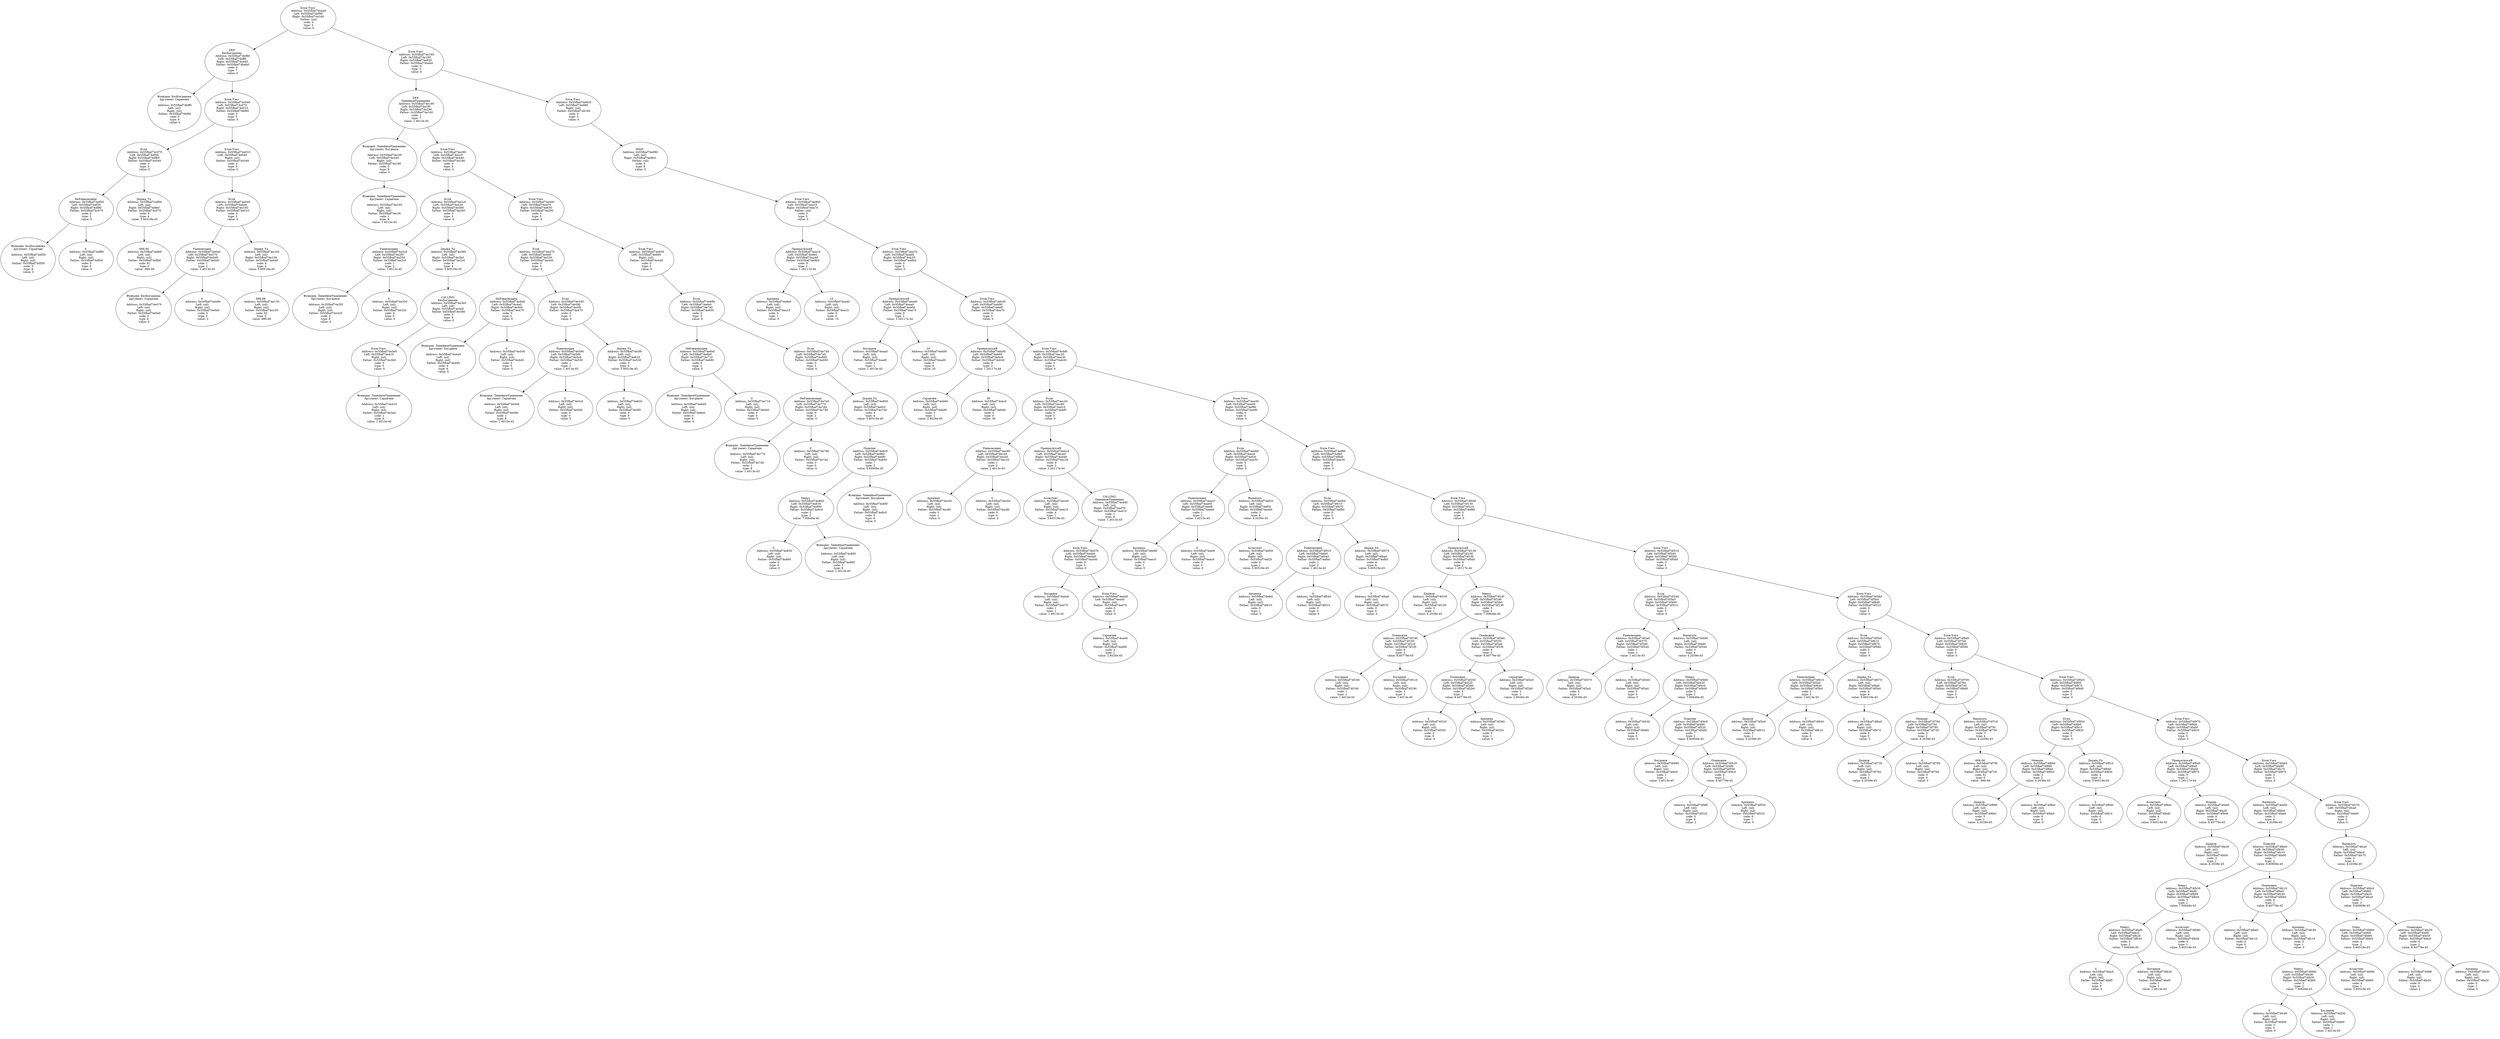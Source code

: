 digraph Tree{
"tree_node0x55fbaf74bab0" [label = "Блок-Узел 
 Address: 0x55fbaf74bab0
 Left: 0x55fbaf74bf90 
 Right: 0x55fbaf74e160 
 Father: (nil)
 code: 0
 type: 5
 value: 0"]
"tree_node0x55fbaf74bf90" [label = "DEF:
БезБогданова 
 Address: 0x55fbaf74bf90
 Left: 0x55fbaf74bff0 
 Right: 0x55fbaf74c040 
 Father: 0x55fbaf74bab0
 code: 0
 type: 7
 value: 0"]
"tree_node0x55fbaf74bff0" [label = "Функция: БезБогданова
Аргумент: Саранчин
 
 Address: 0x55fbaf74bff0
 Left: (nil) 
 Right: (nil) 
 Father: 0x55fbaf74bf90
 code: 0
 type: 8
 value: 0"]
"tree_node0x55fbaf74c040" [label = "Блок-Узел 
 Address: 0x55fbaf74c040
 Left: 0x55fbaf74c070 
 Right: 0x55fbaf74e010 
 Father: 0x55fbaf74bf90
 code: 0
 type: 5
 value: 0"]
"tree_node0x55fbaf74c070" [label = "Если 
 Address: 0x55fbaf74c070
 Left: 0x55fbaf74df50 
 Right: 0x55fbaf74dfb0 
 Father: 0x55fbaf74c040
 code: 0
 type: 3
 value: 0"]
"tree_node0x55fbaf74df50" [label = "НеРавномощен 
 Address: 0x55fbaf74df50
 Left: 0x55fbaf74df20 
 Right: 0x55fbaf74df80 
 Father: 0x55fbaf74c070
 code: 0
 type: 2
 value: 0"]
"tree_node0x55fbaf74df20" [label = "Функция: БезБогданова
Аргумент: Саранчин
 
 Address: 0x55fbaf74df20
 Left: (nil) 
 Right: (nil) 
 Father: 0x55fbaf74df50
 code: 0
 type: 8
 value: 0"]
"tree_node0x55fbaf74df80" [label = "0 
 Address: 0x55fbaf74df80
 Left: (nil) 
 Right: (nil) 
 Father: 0x55fbaf74df50
 code: 0
 type: 0
 value: 0"]
"tree_node0x55fbaf74dfb0" [label = "Держи_Уд 
 Address: 0x55fbaf74dfb0
 Left: (nil) 
 Right: 0x55fbaf74dfe0 
 Father: 0x55fbaf74c070
 code: 4
 type: 4
 value: 5.60519e-45"]
"tree_node0x55fbaf74dfe0" [label = "-666.66 
 Address: 0x55fbaf74dfe0
 Left: (nil) 
 Right: (nil) 
 Father: 0x55fbaf74dfb0
 code: 61
 type: 0
 value: -666.66"]
"tree_node0x55fbaf74e010" [label = "Блок-Узел 
 Address: 0x55fbaf74e010
 Left: 0x55fbaf74e040 
 Right: (nil) 
 Father: 0x55fbaf74c040
 code: 0
 type: 5
 value: 0"]
"tree_node0x55fbaf74e040" [label = "Если 
 Address: 0x55fbaf74e040
 Left: 0x55fbaf74e0a0 
 Right: 0x55fbaf74e100 
 Father: 0x55fbaf74e010
 code: 0
 type: 3
 value: 0"]
"tree_node0x55fbaf74e0a0" [label = "Равномощен 
 Address: 0x55fbaf74e0a0
 Left: 0x55fbaf74e070 
 Right: 0x55fbaf74e0d0 
 Father: 0x55fbaf74e040
 code: 1
 type: 2
 value: 1.4013e-45"]
"tree_node0x55fbaf74e070" [label = "Функция: БезБогданова
Аргумент: Саранчин
 
 Address: 0x55fbaf74e070
 Left: (nil) 
 Right: (nil) 
 Father: 0x55fbaf74e0a0
 code: 0
 type: 8
 value: 0"]
"tree_node0x55fbaf74e0d0" [label = "0 
 Address: 0x55fbaf74e0d0
 Left: (nil) 
 Right: (nil) 
 Father: 0x55fbaf74e0a0
 code: 0
 type: 0
 value: 0"]
"tree_node0x55fbaf74e100" [label = "Держи_Уд 
 Address: 0x55fbaf74e100
 Left: (nil) 
 Right: 0x55fbaf74e130 
 Father: 0x55fbaf74e040
 code: 4
 type: 4
 value: 5.60519e-45"]
"tree_node0x55fbaf74e130" [label = "888.88 
 Address: 0x55fbaf74e130
 Left: (nil) 
 Right: (nil) 
 Father: 0x55fbaf74e100
 code: 82
 type: 0
 value: 888.88"]
"tree_node0x55fbaf74e160" [label = "Блок-Узел 
 Address: 0x55fbaf74e160
 Left: 0x55fbaf74e190 
 Right: 0x55fbaf74e920 
 Father: 0x55fbaf74bab0
 code: 0
 type: 5
 value: 0"]
"tree_node0x55fbaf74e190" [label = "DEF:
ЛинейноеУравнение 
 Address: 0x55fbaf74e190
 Left: 0x55fbaf74e1f0 
 Right: 0x55fbaf74e290 
 Father: 0x55fbaf74e160
 code: 1
 type: 7
 value: 1.4013e-45"]
"tree_node0x55fbaf74e1f0" [label = "Функция: ЛинейноеУравнение
Аргумент: Богданов
 
 Address: 0x55fbaf74e1f0
 Left: 0x55fbaf74e240 
 Right: (nil) 
 Father: 0x55fbaf74e190
 code: 0
 type: 8
 value: 0"]
"tree_node0x55fbaf74e240" [label = "Функция: ЛинейноеУравнение
Аргумент: Саранчин
 
 Address: 0x55fbaf74e240
 Left: (nil) 
 Right: (nil) 
 Father: 0x55fbaf74e1f0
 code: 1
 type: 8
 value: 1.4013e-45"]
"tree_node0x55fbaf74e290" [label = "Блок-Узел 
 Address: 0x55fbaf74e290
 Left: 0x55fbaf74e2c0 
 Right: 0x55fbaf74e440 
 Father: 0x55fbaf74e190
 code: 0
 type: 5
 value: 0"]
"tree_node0x55fbaf74e2c0" [label = "Если 
 Address: 0x55fbaf74e2c0
 Left: 0x55fbaf74e320 
 Right: 0x55fbaf74e380 
 Father: 0x55fbaf74e290
 code: 0
 type: 3
 value: 0"]
"tree_node0x55fbaf74e320" [label = "Равномощен 
 Address: 0x55fbaf74e320
 Left: 0x55fbaf74e2f0 
 Right: 0x55fbaf74e350 
 Father: 0x55fbaf74e2c0
 code: 1
 type: 2
 value: 1.4013e-45"]
"tree_node0x55fbaf74e2f0" [label = "Функция: ЛинейноеУравнение
Аргумент: Богданов
 
 Address: 0x55fbaf74e2f0
 Left: (nil) 
 Right: (nil) 
 Father: 0x55fbaf74e320
 code: 0
 type: 8
 value: 0"]
"tree_node0x55fbaf74e350" [label = "0 
 Address: 0x55fbaf74e350
 Left: (nil) 
 Right: (nil) 
 Father: 0x55fbaf74e320
 code: 0
 type: 0
 value: 0"]
"tree_node0x55fbaf74e380" [label = "Держи_Уд 
 Address: 0x55fbaf74e380
 Left: (nil) 
 Right: 0x55fbaf74e3b0 
 Father: 0x55fbaf74e2c0
 code: 4
 type: 4
 value: 5.60519e-45"]
"tree_node0x55fbaf74e3b0" [label = "CALLING:
БезБогданова 
 Address: 0x55fbaf74e3b0
 Left: (nil) 
 Right: 0x55fbaf74e3e0 
 Father: 0x55fbaf74e380
 code: 0
 type: 9
 value: 0"]
"tree_node0x55fbaf74e3e0" [label = "Блок-Узел 
 Address: 0x55fbaf74e3e0
 Left: 0x55fbaf74e410 
 Right: (nil) 
 Father: 0x55fbaf74e3b0
 code: 0
 type: 5
 value: 0"]
"tree_node0x55fbaf74e410" [label = "Функция: ЛинейноеУравнение
Аргумент: Саранчин
 
 Address: 0x55fbaf74e410
 Left: (nil) 
 Right: (nil) 
 Father: 0x55fbaf74e3e0
 code: 1
 type: 8
 value: 1.4013e-45"]
"tree_node0x55fbaf74e440" [label = "Блок-Узел 
 Address: 0x55fbaf74e440
 Left: 0x55fbaf74e470 
 Right: 0x55fbaf74e650 
 Father: 0x55fbaf74e290
 code: 0
 type: 5
 value: 0"]
"tree_node0x55fbaf74e470" [label = "Если 
 Address: 0x55fbaf74e470
 Left: 0x55fbaf74e4d0 
 Right: 0x55fbaf74e530 
 Father: 0x55fbaf74e440
 code: 0
 type: 3
 value: 0"]
"tree_node0x55fbaf74e4d0" [label = "НеРавномощен 
 Address: 0x55fbaf74e4d0
 Left: 0x55fbaf74e4a0 
 Right: 0x55fbaf74e500 
 Father: 0x55fbaf74e470
 code: 0
 type: 2
 value: 0"]
"tree_node0x55fbaf74e4a0" [label = "Функция: ЛинейноеУравнение
Аргумент: Богданов
 
 Address: 0x55fbaf74e4a0
 Left: (nil) 
 Right: (nil) 
 Father: 0x55fbaf74e4d0
 code: 0
 type: 8
 value: 0"]
"tree_node0x55fbaf74e500" [label = "0 
 Address: 0x55fbaf74e500
 Left: (nil) 
 Right: (nil) 
 Father: 0x55fbaf74e4d0
 code: 0
 type: 0
 value: 0"]
"tree_node0x55fbaf74e530" [label = "Если 
 Address: 0x55fbaf74e530
 Left: 0x55fbaf74e590 
 Right: 0x55fbaf74e5f0 
 Father: 0x55fbaf74e470
 code: 0
 type: 3
 value: 0"]
"tree_node0x55fbaf74e590" [label = "Равномощен 
 Address: 0x55fbaf74e590
 Left: 0x55fbaf74e560 
 Right: 0x55fbaf74e5c0 
 Father: 0x55fbaf74e530
 code: 1
 type: 2
 value: 1.4013e-45"]
"tree_node0x55fbaf74e560" [label = "Функция: ЛинейноеУравнение
Аргумент: Саранчин
 
 Address: 0x55fbaf74e560
 Left: (nil) 
 Right: (nil) 
 Father: 0x55fbaf74e590
 code: 1
 type: 8
 value: 1.4013e-45"]
"tree_node0x55fbaf74e5c0" [label = "0 
 Address: 0x55fbaf74e5c0
 Left: (nil) 
 Right: (nil) 
 Father: 0x55fbaf74e590
 code: 0
 type: 0
 value: 0"]
"tree_node0x55fbaf74e5f0" [label = "Держи_Уд 
 Address: 0x55fbaf74e5f0
 Left: (nil) 
 Right: 0x55fbaf74e620 
 Father: 0x55fbaf74e530
 code: 4
 type: 4
 value: 5.60519e-45"]
"tree_node0x55fbaf74e620" [label = "0 
 Address: 0x55fbaf74e620
 Left: (nil) 
 Right: (nil) 
 Father: 0x55fbaf74e5f0
 code: 0
 type: 0
 value: 0"]
"tree_node0x55fbaf74e650" [label = "Блок-Узел 
 Address: 0x55fbaf74e650
 Left: 0x55fbaf74e680 
 Right: (nil) 
 Father: 0x55fbaf74e440
 code: 0
 type: 5
 value: 0"]
"tree_node0x55fbaf74e680" [label = "Если 
 Address: 0x55fbaf74e680
 Left: 0x55fbaf74e6e0 
 Right: 0x55fbaf74e740 
 Father: 0x55fbaf74e650
 code: 0
 type: 3
 value: 0"]
"tree_node0x55fbaf74e6e0" [label = "НеРавномощен 
 Address: 0x55fbaf74e6e0
 Left: 0x55fbaf74e6b0 
 Right: 0x55fbaf74e710 
 Father: 0x55fbaf74e680
 code: 0
 type: 2
 value: 0"]
"tree_node0x55fbaf74e6b0" [label = "Функция: ЛинейноеУравнение
Аргумент: Богданов
 
 Address: 0x55fbaf74e6b0
 Left: (nil) 
 Right: (nil) 
 Father: 0x55fbaf74e6e0
 code: 0
 type: 8
 value: 0"]
"tree_node0x55fbaf74e710" [label = "0 
 Address: 0x55fbaf74e710
 Left: (nil) 
 Right: (nil) 
 Father: 0x55fbaf74e6e0
 code: 0
 type: 0
 value: 0"]
"tree_node0x55fbaf74e740" [label = "Если 
 Address: 0x55fbaf74e740
 Left: 0x55fbaf74e7a0 
 Right: 0x55fbaf74e800 
 Father: 0x55fbaf74e680
 code: 0
 type: 3
 value: 0"]
"tree_node0x55fbaf74e7a0" [label = "НеРавномощен 
 Address: 0x55fbaf74e7a0
 Left: 0x55fbaf74e770 
 Right: 0x55fbaf74e7d0 
 Father: 0x55fbaf74e740
 code: 0
 type: 2
 value: 0"]
"tree_node0x55fbaf74e770" [label = "Функция: ЛинейноеУравнение
Аргумент: Саранчин
 
 Address: 0x55fbaf74e770
 Left: (nil) 
 Right: (nil) 
 Father: 0x55fbaf74e7a0
 code: 1
 type: 8
 value: 1.4013e-45"]
"tree_node0x55fbaf74e7d0" [label = "0 
 Address: 0x55fbaf74e7d0
 Left: (nil) 
 Right: (nil) 
 Father: 0x55fbaf74e7a0
 code: 0
 type: 0
 value: 0"]
"tree_node0x55fbaf74e800" [label = "Держи_Уд 
 Address: 0x55fbaf74e800
 Left: (nil) 
 Right: 0x55fbaf74e8c0 
 Father: 0x55fbaf74e740
 code: 4
 type: 4
 value: 5.60519e-45"]
"tree_node0x55fbaf74e8c0" [label = "Поделен 
 Address: 0x55fbaf74e8c0
 Left: 0x55fbaf74e860 
 Right: 0x55fbaf74e8f0 
 Father: 0x55fbaf74e800
 code: 7
 type: 2
 value: 9.80909e-45"]
"tree_node0x55fbaf74e860" [label = "Минус 
 Address: 0x55fbaf74e860
 Left: 0x55fbaf74e830 
 Right: 0x55fbaf74e890 
 Father: 0x55fbaf74e8c0
 code: 5
 type: 2
 value: 7.00649e-45"]
"tree_node0x55fbaf74e830" [label = "0 
 Address: 0x55fbaf74e830
 Left: (nil) 
 Right: (nil) 
 Father: 0x55fbaf74e860
 code: 0
 type: 0
 value: 0"]
"tree_node0x55fbaf74e890" [label = "Функция: ЛинейноеУравнение
Аргумент: Саранчин
 
 Address: 0x55fbaf74e890
 Left: (nil) 
 Right: (nil) 
 Father: 0x55fbaf74e860
 code: 1
 type: 8
 value: 1.4013e-45"]
"tree_node0x55fbaf74e8f0" [label = "Функция: ЛинейноеУравнение
Аргумент: Богданов
 
 Address: 0x55fbaf74e8f0
 Left: (nil) 
 Right: (nil) 
 Father: 0x55fbaf74e8c0
 code: 0
 type: 8
 value: 0"]
"tree_node0x55fbaf74e920" [label = "Блок-Узел 
 Address: 0x55fbaf74e920
 Left: 0x55fbaf74e980 
 Right: (nil) 
 Father: 0x55fbaf74e160
 code: 0
 type: 5
 value: 0"]
"tree_node0x55fbaf74e980" [label = "MAIN 
 Address: 0x55fbaf74e980
 Left: (nil) 
 Right: 0x55fbaf74e9b0 
 Father: (nil)
 code: 0
 type: 6
 value: 0"]
"tree_node0x55fbaf74e9b0" [label = "Блок-Узел 
 Address: 0x55fbaf74e9b0
 Left: 0x55fbaf74ea10 
 Right: 0x55fbaf74ea70 
 Father: (nil)
 code: 0
 type: 5
 value: 0"]
"tree_node0x55fbaf74ea10" [label = "ПревратилсяВ 
 Address: 0x55fbaf74ea10
 Left: 0x55fbaf74e9e0 
 Right: 0x55fbaf74ea40 
 Father: 0x55fbaf74e9b0
 code: 9
 type: 2
 value: 1.26117e-44"]
"tree_node0x55fbaf74e9e0" [label = "Архимед 
 Address: 0x55fbaf74e9e0
 Left: (nil) 
 Right: (nil) 
 Father: 0x55fbaf74ea10
 code: 0
 type: 1
 value: 0"]
"tree_node0x55fbaf74ea40" [label = "10 
 Address: 0x55fbaf74ea40
 Left: (nil) 
 Right: (nil) 
 Father: 0x55fbaf74ea10
 code: 0
 type: 0
 value: 10"]
"tree_node0x55fbaf74ea70" [label = "Блок-Узел 
 Address: 0x55fbaf74ea70
 Left: 0x55fbaf74ead0 
 Right: 0x55fbaf74eb30 
 Father: 0x55fbaf74e9b0
 code: 0
 type: 5
 value: 0"]
"tree_node0x55fbaf74ead0" [label = "ПревратилсяВ 
 Address: 0x55fbaf74ead0
 Left: 0x55fbaf74eaa0 
 Right: 0x55fbaf74eb00 
 Father: 0x55fbaf74ea70
 code: 9
 type: 2
 value: 1.26117e-44"]
"tree_node0x55fbaf74eaa0" [label = "Богданов 
 Address: 0x55fbaf74eaa0
 Left: (nil) 
 Right: (nil) 
 Father: 0x55fbaf74ead0
 code: 1
 type: 1
 value: 1.4013e-45"]
"tree_node0x55fbaf74eb00" [label = "20 
 Address: 0x55fbaf74eb00
 Left: (nil) 
 Right: (nil) 
 Father: 0x55fbaf74ead0
 code: 0
 type: 0
 value: 20"]
"tree_node0x55fbaf74eb30" [label = "Блок-Узел 
 Address: 0x55fbaf74eb30
 Left: 0x55fbaf74eb90 
 Right: 0x55fbaf74ebf0 
 Father: 0x55fbaf74ea70
 code: 0
 type: 5
 value: 0"]
"tree_node0x55fbaf74eb90" [label = "ПревратилсяВ 
 Address: 0x55fbaf74eb90
 Left: 0x55fbaf74eb60 
 Right: 0x55fbaf74ebc0 
 Father: 0x55fbaf74eb30
 code: 9
 type: 2
 value: 1.26117e-44"]
"tree_node0x55fbaf74eb60" [label = "Саранчин 
 Address: 0x55fbaf74eb60
 Left: (nil) 
 Right: (nil) 
 Father: 0x55fbaf74eb90
 code: 2
 type: 1
 value: 2.8026e-45"]
"tree_node0x55fbaf74ebc0" [label = "30 
 Address: 0x55fbaf74ebc0
 Left: (nil) 
 Right: (nil) 
 Father: 0x55fbaf74eb90
 code: 0
 type: 0
 value: 30"]
"tree_node0x55fbaf74ebf0" [label = "Блок-Узел 
 Address: 0x55fbaf74ebf0
 Left: 0x55fbaf74ec20 
 Right: 0x55fbaf74ee30 
 Father: 0x55fbaf74eb30
 code: 0
 type: 5
 value: 0"]
"tree_node0x55fbaf74ec20" [label = "Если 
 Address: 0x55fbaf74ec20
 Left: 0x55fbaf74ec80 
 Right: 0x55fbaf74ed10 
 Father: 0x55fbaf74ebf0
 code: 0
 type: 3
 value: 0"]
"tree_node0x55fbaf74ec80" [label = "Равномощен 
 Address: 0x55fbaf74ec80
 Left: 0x55fbaf74ec50 
 Right: 0x55fbaf74ecb0 
 Father: 0x55fbaf74ec20
 code: 1
 type: 2
 value: 1.4013e-45"]
"tree_node0x55fbaf74ec50" [label = "Архимед 
 Address: 0x55fbaf74ec50
 Left: (nil) 
 Right: (nil) 
 Father: 0x55fbaf74ec80
 code: 0
 type: 1
 value: 0"]
"tree_node0x55fbaf74ecb0" [label = "0 
 Address: 0x55fbaf74ecb0
 Left: (nil) 
 Right: (nil) 
 Father: 0x55fbaf74ec80
 code: 0
 type: 0
 value: 0"]
"tree_node0x55fbaf74ed10" [label = "ПревратилсяВ 
 Address: 0x55fbaf74ed10
 Left: 0x55fbaf74ece0 
 Right: 0x55fbaf74ed40 
 Father: 0x55fbaf74ec20
 code: 9
 type: 2
 value: 1.26117e-44"]
"tree_node0x55fbaf74ece0" [label = "Ассистент 
 Address: 0x55fbaf74ece0
 Left: (nil) 
 Right: (nil) 
 Father: 0x55fbaf74ed10
 code: 4
 type: 1
 value: 5.60519e-45"]
"tree_node0x55fbaf74ed40" [label = "CALLING:
ЛинейноеУравнение 
 Address: 0x55fbaf74ed40
 Left: (nil) 
 Right: 0x55fbaf74ed70 
 Father: 0x55fbaf74ed10
 code: 1
 type: 9
 value: 1.4013e-45"]
"tree_node0x55fbaf74ed70" [label = "Блок-Узел 
 Address: 0x55fbaf74ed70
 Left: 0x55fbaf74eda0 
 Right: 0x55fbaf74edd0 
 Father: 0x55fbaf74ed40
 code: 0
 type: 5
 value: 0"]
"tree_node0x55fbaf74eda0" [label = "Богданов 
 Address: 0x55fbaf74eda0
 Left: (nil) 
 Right: (nil) 
 Father: 0x55fbaf74ed70
 code: 1
 type: 1
 value: 1.4013e-45"]
"tree_node0x55fbaf74edd0" [label = "Блок-Узел 
 Address: 0x55fbaf74edd0
 Left: 0x55fbaf74ee00 
 Right: (nil) 
 Father: 0x55fbaf74ed70
 code: 0
 type: 5
 value: 0"]
"tree_node0x55fbaf74ee00" [label = "Саранчин 
 Address: 0x55fbaf74ee00
 Left: (nil) 
 Right: (nil) 
 Father: 0x55fbaf74edd0
 code: 2
 type: 1
 value: 2.8026e-45"]
"tree_node0x55fbaf74ee30" [label = "Блок-Узел 
 Address: 0x55fbaf74ee30
 Left: 0x55fbaf74ee60 
 Right: 0x55fbaf74ef80 
 Father: 0x55fbaf74ebf0
 code: 0
 type: 5
 value: 0"]
"tree_node0x55fbaf74ee60" [label = "Если 
 Address: 0x55fbaf74ee60
 Left: 0x55fbaf74eec0 
 Right: 0x55fbaf74ef20 
 Father: 0x55fbaf74ee30
 code: 0
 type: 3
 value: 0"]
"tree_node0x55fbaf74eec0" [label = "Равномощен 
 Address: 0x55fbaf74eec0
 Left: 0x55fbaf74ee90 
 Right: 0x55fbaf74eef0 
 Father: 0x55fbaf74ee60
 code: 1
 type: 2
 value: 1.4013e-45"]
"tree_node0x55fbaf74ee90" [label = "Архимед 
 Address: 0x55fbaf74ee90
 Left: (nil) 
 Right: (nil) 
 Father: 0x55fbaf74eec0
 code: 0
 type: 1
 value: 0"]
"tree_node0x55fbaf74eef0" [label = "0 
 Address: 0x55fbaf74eef0
 Left: (nil) 
 Right: (nil) 
 Father: 0x55fbaf74eec0
 code: 0
 type: 0
 value: 0"]
"tree_node0x55fbaf74ef20" [label = "Выписать 
 Address: 0x55fbaf74ef20
 Left: (nil) 
 Right: 0x55fbaf74ef50 
 Father: 0x55fbaf74ee60
 code: 3
 type: 4
 value: 4.2039e-45"]
"tree_node0x55fbaf74ef50" [label = "Ассистент 
 Address: 0x55fbaf74ef50
 Left: (nil) 
 Right: (nil) 
 Father: 0x55fbaf74ef20
 code: 4
 type: 1
 value: 5.60519e-45"]
"tree_node0x55fbaf74ef80" [label = "Блок-Узел 
 Address: 0x55fbaf74ef80
 Left: 0x55fbaf74efb0 
 Right: 0x55fbaf74f0d0 
 Father: 0x55fbaf74ee30
 code: 0
 type: 5
 value: 0"]
"tree_node0x55fbaf74efb0" [label = "Если 
 Address: 0x55fbaf74efb0
 Left: 0x55fbaf74f010 
 Right: 0x55fbaf74f070 
 Father: 0x55fbaf74ef80
 code: 0
 type: 3
 value: 0"]
"tree_node0x55fbaf74f010" [label = "Равномощен 
 Address: 0x55fbaf74f010
 Left: 0x55fbaf74efe0 
 Right: 0x55fbaf74f040 
 Father: 0x55fbaf74efb0
 code: 1
 type: 2
 value: 1.4013e-45"]
"tree_node0x55fbaf74efe0" [label = "Архимед 
 Address: 0x55fbaf74efe0
 Left: (nil) 
 Right: (nil) 
 Father: 0x55fbaf74f010
 code: 0
 type: 1
 value: 0"]
"tree_node0x55fbaf74f040" [label = "0 
 Address: 0x55fbaf74f040
 Left: (nil) 
 Right: (nil) 
 Father: 0x55fbaf74f010
 code: 0
 type: 0
 value: 0"]
"tree_node0x55fbaf74f070" [label = "Держи_Уд 
 Address: 0x55fbaf74f070
 Left: (nil) 
 Right: 0x55fbaf74f0a0 
 Father: 0x55fbaf74efb0
 code: 4
 type: 4
 value: 5.60519e-45"]
"tree_node0x55fbaf74f0a0" [label = "3 
 Address: 0x55fbaf74f0a0
 Left: (nil) 
 Right: (nil) 
 Father: 0x55fbaf74f070
 code: 0
 type: 0
 value: 3"]
"tree_node0x55fbaf74f0d0" [label = "Блок-Узел 
 Address: 0x55fbaf74f0d0
 Left: 0x55fbaf74f130 
 Right: 0x55fbaf74f310 
 Father: 0x55fbaf74ef80
 code: 0
 type: 5
 value: 0"]
"tree_node0x55fbaf74f130" [label = "ПревратилсяВ 
 Address: 0x55fbaf74f130
 Left: 0x55fbaf74f100 
 Right: 0x55fbaf74f1f0 
 Father: 0x55fbaf74f0d0
 code: 9
 type: 2
 value: 1.26117e-44"]
"tree_node0x55fbaf74f100" [label = "Дашков 
 Address: 0x55fbaf74f100
 Left: (nil) 
 Right: (nil) 
 Father: 0x55fbaf74f130
 code: 3
 type: 1
 value: 4.2039e-45"]
"tree_node0x55fbaf74f1f0" [label = "Минус 
 Address: 0x55fbaf74f1f0
 Left: 0x55fbaf74f190 
 Right: 0x55fbaf74f2b0 
 Father: 0x55fbaf74f130
 code: 5
 type: 2
 value: 7.00649e-45"]
"tree_node0x55fbaf74f190" [label = "Помножен 
 Address: 0x55fbaf74f190
 Left: 0x55fbaf74f160 
 Right: 0x55fbaf74f1c0 
 Father: 0x55fbaf74f1f0
 code: 6
 type: 2
 value: 8.40779e-45"]
"tree_node0x55fbaf74f160" [label = "Богданов 
 Address: 0x55fbaf74f160
 Left: (nil) 
 Right: (nil) 
 Father: 0x55fbaf74f190
 code: 1
 type: 1
 value: 1.4013e-45"]
"tree_node0x55fbaf74f1c0" [label = "Богданов 
 Address: 0x55fbaf74f1c0
 Left: (nil) 
 Right: (nil) 
 Father: 0x55fbaf74f190
 code: 1
 type: 1
 value: 1.4013e-45"]
"tree_node0x55fbaf74f2b0" [label = "Помножен 
 Address: 0x55fbaf74f2b0
 Left: 0x55fbaf74f250 
 Right: 0x55fbaf74f2e0 
 Father: 0x55fbaf74f1f0
 code: 6
 type: 2
 value: 8.40779e-45"]
"tree_node0x55fbaf74f250" [label = "Помножен 
 Address: 0x55fbaf74f250
 Left: 0x55fbaf74f220 
 Right: 0x55fbaf74f280 
 Father: 0x55fbaf74f2b0
 code: 6
 type: 2
 value: 8.40779e-45"]
"tree_node0x55fbaf74f220" [label = "4 
 Address: 0x55fbaf74f220
 Left: (nil) 
 Right: (nil) 
 Father: 0x55fbaf74f250
 code: 0
 type: 0
 value: 4"]
"tree_node0x55fbaf74f280" [label = "Архимед 
 Address: 0x55fbaf74f280
 Left: (nil) 
 Right: (nil) 
 Father: 0x55fbaf74f250
 code: 0
 type: 1
 value: 0"]
"tree_node0x55fbaf74f2e0" [label = "Саранчин 
 Address: 0x55fbaf74f2e0
 Left: (nil) 
 Right: (nil) 
 Father: 0x55fbaf74f2b0
 code: 2
 type: 1
 value: 2.8026e-45"]
"tree_node0x55fbaf74f310" [label = "Блок-Узел 
 Address: 0x55fbaf74f310
 Left: 0x55fbaf74f340 
 Right: 0x55fbaf74f580 
 Father: 0x55fbaf74f0d0
 code: 0
 type: 5
 value: 0"]
"tree_node0x55fbaf74f340" [label = "Если 
 Address: 0x55fbaf74f340
 Left: 0x55fbaf74f3a0 
 Right: 0x55fbaf74f400 
 Father: 0x55fbaf74f310
 code: 0
 type: 3
 value: 0"]
"tree_node0x55fbaf74f3a0" [label = "Равномощен 
 Address: 0x55fbaf74f3a0
 Left: 0x55fbaf74f370 
 Right: 0x55fbaf74f3d0 
 Father: 0x55fbaf74f340
 code: 1
 type: 2
 value: 1.4013e-45"]
"tree_node0x55fbaf74f370" [label = "Дашков 
 Address: 0x55fbaf74f370
 Left: (nil) 
 Right: (nil) 
 Father: 0x55fbaf74f3a0
 code: 3
 type: 1
 value: 4.2039e-45"]
"tree_node0x55fbaf74f3d0" [label = "0 
 Address: 0x55fbaf74f3d0
 Left: (nil) 
 Right: (nil) 
 Father: 0x55fbaf74f3a0
 code: 0
 type: 0
 value: 0"]
"tree_node0x55fbaf74f400" [label = "Выписать 
 Address: 0x55fbaf74f400
 Left: (nil) 
 Right: 0x55fbaf74f460 
 Father: 0x55fbaf74f340
 code: 3
 type: 4
 value: 4.2039e-45"]
"tree_node0x55fbaf74f460" [label = "Минус 
 Address: 0x55fbaf74f460
 Left: 0x55fbaf74f430 
 Right: 0x55fbaf74f4c0 
 Father: 0x55fbaf74f400
 code: 5
 type: 2
 value: 7.00649e-45"]
"tree_node0x55fbaf74f430" [label = "0 
 Address: 0x55fbaf74f430
 Left: (nil) 
 Right: (nil) 
 Father: 0x55fbaf74f460
 code: 0
 type: 0
 value: 0"]
"tree_node0x55fbaf74f4c0" [label = "Поделен 
 Address: 0x55fbaf74f4c0
 Left: 0x55fbaf74f490 
 Right: 0x55fbaf74f520 
 Father: 0x55fbaf74f460
 code: 7
 type: 2
 value: 9.80909e-45"]
"tree_node0x55fbaf74f490" [label = "Богданов 
 Address: 0x55fbaf74f490
 Left: (nil) 
 Right: (nil) 
 Father: 0x55fbaf74f4c0
 code: 1
 type: 1
 value: 1.4013e-45"]
"tree_node0x55fbaf74f520" [label = "Помножен 
 Address: 0x55fbaf74f520
 Left: 0x55fbaf74f4f0 
 Right: 0x55fbaf74f550 
 Father: 0x55fbaf74f4c0
 code: 6
 type: 2
 value: 8.40779e-45"]
"tree_node0x55fbaf74f4f0" [label = "2 
 Address: 0x55fbaf74f4f0
 Left: (nil) 
 Right: (nil) 
 Father: 0x55fbaf74f520
 code: 0
 type: 0
 value: 2"]
"tree_node0x55fbaf74f550" [label = "Архимед 
 Address: 0x55fbaf74f550
 Left: (nil) 
 Right: (nil) 
 Father: 0x55fbaf74f520
 code: 0
 type: 1
 value: 0"]
"tree_node0x55fbaf74f580" [label = "Блок-Узел 
 Address: 0x55fbaf74f580
 Left: 0x55fbaf74f5b0 
 Right: 0x55fbaf74f6d0 
 Father: 0x55fbaf74f310
 code: 0
 type: 5
 value: 0"]
"tree_node0x55fbaf74f5b0" [label = "Если 
 Address: 0x55fbaf74f5b0
 Left: 0x55fbaf74f610 
 Right: 0x55fbaf74f670 
 Father: 0x55fbaf74f580
 code: 0
 type: 3
 value: 0"]
"tree_node0x55fbaf74f610" [label = "Равномощен 
 Address: 0x55fbaf74f610
 Left: 0x55fbaf74f5e0 
 Right: 0x55fbaf74f640 
 Father: 0x55fbaf74f5b0
 code: 1
 type: 2
 value: 1.4013e-45"]
"tree_node0x55fbaf74f5e0" [label = "Дашков 
 Address: 0x55fbaf74f5e0
 Left: (nil) 
 Right: (nil) 
 Father: 0x55fbaf74f610
 code: 3
 type: 1
 value: 4.2039e-45"]
"tree_node0x55fbaf74f640" [label = "0 
 Address: 0x55fbaf74f640
 Left: (nil) 
 Right: (nil) 
 Father: 0x55fbaf74f610
 code: 0
 type: 0
 value: 0"]
"tree_node0x55fbaf74f670" [label = "Держи_Уд 
 Address: 0x55fbaf74f670
 Left: (nil) 
 Right: 0x55fbaf74f6a0 
 Father: 0x55fbaf74f5b0
 code: 4
 type: 4
 value: 5.60519e-45"]
"tree_node0x55fbaf74f6a0" [label = "3 
 Address: 0x55fbaf74f6a0
 Left: (nil) 
 Right: (nil) 
 Father: 0x55fbaf74f670
 code: 0
 type: 0
 value: 3"]
"tree_node0x55fbaf74f6d0" [label = "Блок-Узел 
 Address: 0x55fbaf74f6d0
 Left: 0x55fbaf74f700 
 Right: 0x55fbaf74f820 
 Father: 0x55fbaf74f580
 code: 0
 type: 5
 value: 0"]
"tree_node0x55fbaf74f700" [label = "Если 
 Address: 0x55fbaf74f700
 Left: 0x55fbaf74f760 
 Right: 0x55fbaf74f7c0 
 Father: 0x55fbaf74f6d0
 code: 0
 type: 3
 value: 0"]
"tree_node0x55fbaf74f760" [label = "Меньше 
 Address: 0x55fbaf74f760
 Left: 0x55fbaf74f730 
 Right: 0x55fbaf74f790 
 Father: 0x55fbaf74f700
 code: 3
 type: 2
 value: 4.2039e-45"]
"tree_node0x55fbaf74f730" [label = "Дашков 
 Address: 0x55fbaf74f730
 Left: (nil) 
 Right: (nil) 
 Father: 0x55fbaf74f760
 code: 3
 type: 1
 value: 4.2039e-45"]
"tree_node0x55fbaf74f790" [label = "0 
 Address: 0x55fbaf74f790
 Left: (nil) 
 Right: (nil) 
 Father: 0x55fbaf74f760
 code: 0
 type: 0
 value: 0"]
"tree_node0x55fbaf74f7c0" [label = "Выписать 
 Address: 0x55fbaf74f7c0
 Left: (nil) 
 Right: 0x55fbaf74f7f0 
 Father: 0x55fbaf74f700
 code: 3
 type: 4
 value: 4.2039e-45"]
"tree_node0x55fbaf74f7f0" [label = "-666.66 
 Address: 0x55fbaf74f7f0
 Left: (nil) 
 Right: (nil) 
 Father: 0x55fbaf74f7c0
 code: 61
 type: 0
 value: -666.66"]
"tree_node0x55fbaf74f820" [label = "Блок-Узел 
 Address: 0x55fbaf74f820
 Left: 0x55fbaf74f850 
 Right: 0x55fbaf74f970 
 Father: 0x55fbaf74f6d0
 code: 0
 type: 5
 value: 0"]
"tree_node0x55fbaf74f850" [label = "Если 
 Address: 0x55fbaf74f850
 Left: 0x55fbaf74f8b0 
 Right: 0x55fbaf74f910 
 Father: 0x55fbaf74f820
 code: 0
 type: 3
 value: 0"]
"tree_node0x55fbaf74f8b0" [label = "Меньше 
 Address: 0x55fbaf74f8b0
 Left: 0x55fbaf74f880 
 Right: 0x55fbaf74f8e0 
 Father: 0x55fbaf74f850
 code: 3
 type: 2
 value: 4.2039e-45"]
"tree_node0x55fbaf74f880" [label = "Дашков 
 Address: 0x55fbaf74f880
 Left: (nil) 
 Right: (nil) 
 Father: 0x55fbaf74f8b0
 code: 3
 type: 1
 value: 4.2039e-45"]
"tree_node0x55fbaf74f8e0" [label = "0 
 Address: 0x55fbaf74f8e0
 Left: (nil) 
 Right: (nil) 
 Father: 0x55fbaf74f8b0
 code: 0
 type: 0
 value: 0"]
"tree_node0x55fbaf74f910" [label = "Держи_Уд 
 Address: 0x55fbaf74f910
 Left: (nil) 
 Right: 0x55fbaf74f940 
 Father: 0x55fbaf74f850
 code: 4
 type: 4
 value: 5.60519e-45"]
"tree_node0x55fbaf74f940" [label = "3 
 Address: 0x55fbaf74f940
 Left: (nil) 
 Right: (nil) 
 Father: 0x55fbaf74f910
 code: 0
 type: 0
 value: 3"]
"tree_node0x55fbaf74f970" [label = "Блок-Узел 
 Address: 0x55fbaf74f970
 Left: 0x55fbaf74f9d0 
 Right: 0x55fbaf74fa60 
 Father: 0x55fbaf74f820
 code: 0
 type: 5
 value: 0"]
"tree_node0x55fbaf74f9d0" [label = "ПревратилсяВ 
 Address: 0x55fbaf74f9d0
 Left: 0x55fbaf74f9a0 
 Right: 0x55fbaf74fa00 
 Father: 0x55fbaf74f970
 code: 9
 type: 2
 value: 1.26117e-44"]
"tree_node0x55fbaf74f9a0" [label = "Ассистент 
 Address: 0x55fbaf74f9a0
 Left: (nil) 
 Right: (nil) 
 Father: 0x55fbaf74f9d0
 code: 4
 type: 1
 value: 5.60519e-45"]
"tree_node0x55fbaf74fa00" [label = "Корень 
 Address: 0x55fbaf74fa00
 Left: (nil) 
 Right: 0x55fbaf74fa30 
 Father: 0x55fbaf74f9d0
 code: 6
 type: 4
 value: 8.40779e-45"]
"tree_node0x55fbaf74fa30" [label = "Дашков 
 Address: 0x55fbaf74fa30
 Left: (nil) 
 Right: (nil) 
 Father: 0x55fbaf74fa00
 code: 3
 type: 1
 value: 4.2039e-45"]
"tree_node0x55fbaf74fa60" [label = "Блок-Узел 
 Address: 0x55fbaf74fa60
 Left: 0x55fbaf74fa90 
 Right: 0x55fbaf74fc70 
 Father: 0x55fbaf74f970
 code: 0
 type: 5
 value: 0"]
"tree_node0x55fbaf74fa90" [label = "Выписать 
 Address: 0x55fbaf74fa90
 Left: (nil) 
 Right: 0x55fbaf74fbb0 
 Father: 0x55fbaf74fa60
 code: 3
 type: 4
 value: 4.2039e-45"]
"tree_node0x55fbaf74fbb0" [label = "Поделен 
 Address: 0x55fbaf74fbb0
 Left: 0x55fbaf74fb50 
 Right: 0x55fbaf74fc10 
 Father: 0x55fbaf74fa90
 code: 7
 type: 2
 value: 9.80909e-45"]
"tree_node0x55fbaf74fb50" [label = "Минус 
 Address: 0x55fbaf74fb50
 Left: 0x55fbaf74faf0 
 Right: 0x55fbaf74fb80 
 Father: 0x55fbaf74fbb0
 code: 5
 type: 2
 value: 7.00649e-45"]
"tree_node0x55fbaf74faf0" [label = "Минус 
 Address: 0x55fbaf74faf0
 Left: 0x55fbaf74fac0 
 Right: 0x55fbaf74fb20 
 Father: 0x55fbaf74fb50
 code: 5
 type: 2
 value: 7.00649e-45"]
"tree_node0x55fbaf74fac0" [label = "0 
 Address: 0x55fbaf74fac0
 Left: (nil) 
 Right: (nil) 
 Father: 0x55fbaf74faf0
 code: 0
 type: 0
 value: 0"]
"tree_node0x55fbaf74fb20" [label = "Богданов 
 Address: 0x55fbaf74fb20
 Left: (nil) 
 Right: (nil) 
 Father: 0x55fbaf74faf0
 code: 1
 type: 1
 value: 1.4013e-45"]
"tree_node0x55fbaf74fb80" [label = "Ассистент 
 Address: 0x55fbaf74fb80
 Left: (nil) 
 Right: (nil) 
 Father: 0x55fbaf74fb50
 code: 4
 type: 1
 value: 5.60519e-45"]
"tree_node0x55fbaf74fc10" [label = "Помножен 
 Address: 0x55fbaf74fc10
 Left: 0x55fbaf74fbe0 
 Right: 0x55fbaf74fc40 
 Father: 0x55fbaf74fbb0
 code: 6
 type: 2
 value: 8.40779e-45"]
"tree_node0x55fbaf74fbe0" [label = "2 
 Address: 0x55fbaf74fbe0
 Left: (nil) 
 Right: (nil) 
 Father: 0x55fbaf74fc10
 code: 0
 type: 0
 value: 2"]
"tree_node0x55fbaf74fc40" [label = "Архимед 
 Address: 0x55fbaf74fc40
 Left: (nil) 
 Right: (nil) 
 Father: 0x55fbaf74fc10
 code: 0
 type: 1
 value: 0"]
"tree_node0x55fbaf74fc70" [label = "Блок-Узел 
 Address: 0x55fbaf74fc70
 Left: 0x55fbaf74fca0 
 Right: (nil) 
 Father: 0x55fbaf74fa60
 code: 0
 type: 5
 value: 0"]
"tree_node0x55fbaf74fca0" [label = "Выписать 
 Address: 0x55fbaf74fca0
 Left: (nil) 
 Right: 0x55fbaf74fdc0 
 Father: 0x55fbaf74fc70
 code: 3
 type: 4
 value: 4.2039e-45"]
"tree_node0x55fbaf74fdc0" [label = "Поделен 
 Address: 0x55fbaf74fdc0
 Left: 0x55fbaf74fd60 
 Right: 0x55fbaf74fe20 
 Father: 0x55fbaf74fca0
 code: 7
 type: 2
 value: 9.80909e-45"]
"tree_node0x55fbaf74fd60" [label = "Плюс 
 Address: 0x55fbaf74fd60
 Left: 0x55fbaf74fd00 
 Right: 0x55fbaf74fd90 
 Father: 0x55fbaf74fdc0
 code: 4
 type: 2
 value: 5.60519e-45"]
"tree_node0x55fbaf74fd00" [label = "Минус 
 Address: 0x55fbaf74fd00
 Left: 0x55fbaf74fcd0 
 Right: 0x55fbaf74fd30 
 Father: 0x55fbaf74fd60
 code: 5
 type: 2
 value: 7.00649e-45"]
"tree_node0x55fbaf74fcd0" [label = "0 
 Address: 0x55fbaf74fcd0
 Left: (nil) 
 Right: (nil) 
 Father: 0x55fbaf74fd00
 code: 0
 type: 0
 value: 0"]
"tree_node0x55fbaf74fd30" [label = "Богданов 
 Address: 0x55fbaf74fd30
 Left: (nil) 
 Right: (nil) 
 Father: 0x55fbaf74fd00
 code: 1
 type: 1
 value: 1.4013e-45"]
"tree_node0x55fbaf74fd90" [label = "Ассистент 
 Address: 0x55fbaf74fd90
 Left: (nil) 
 Right: (nil) 
 Father: 0x55fbaf74fd60
 code: 4
 type: 1
 value: 5.60519e-45"]
"tree_node0x55fbaf74fe20" [label = "Помножен 
 Address: 0x55fbaf74fe20
 Left: 0x55fbaf74fdf0 
 Right: 0x55fbaf74fe50 
 Father: 0x55fbaf74fdc0
 code: 6
 type: 2
 value: 8.40779e-45"]
"tree_node0x55fbaf74fdf0" [label = "2 
 Address: 0x55fbaf74fdf0
 Left: (nil) 
 Right: (nil) 
 Father: 0x55fbaf74fe20
 code: 0
 type: 0
 value: 2"]
"tree_node0x55fbaf74fe50" [label = "Архимед 
 Address: 0x55fbaf74fe50
 Left: (nil) 
 Right: (nil) 
 Father: 0x55fbaf74fe20
 code: 0
 type: 1
 value: 0"]
"tree_node0x55fbaf74bab0"
"tree_node0x55fbaf74bab0" -> "tree_node0x55fbaf74bf90"
"tree_node0x55fbaf74bf90" -> "tree_node0x55fbaf74bff0"
"tree_node0x55fbaf74bf90" -> "tree_node0x55fbaf74c040"
"tree_node0x55fbaf74c040" -> "tree_node0x55fbaf74c070"
"tree_node0x55fbaf74c070" -> "tree_node0x55fbaf74df50"
"tree_node0x55fbaf74df50" -> "tree_node0x55fbaf74df20"
"tree_node0x55fbaf74df50" -> "tree_node0x55fbaf74df80"
"tree_node0x55fbaf74c070" -> "tree_node0x55fbaf74dfb0"
"tree_node0x55fbaf74dfb0" -> "tree_node0x55fbaf74dfe0"
"tree_node0x55fbaf74c040" -> "tree_node0x55fbaf74e010"
"tree_node0x55fbaf74e010" -> "tree_node0x55fbaf74e040"
"tree_node0x55fbaf74e040" -> "tree_node0x55fbaf74e0a0"
"tree_node0x55fbaf74e0a0" -> "tree_node0x55fbaf74e070"
"tree_node0x55fbaf74e0a0" -> "tree_node0x55fbaf74e0d0"
"tree_node0x55fbaf74e040" -> "tree_node0x55fbaf74e100"
"tree_node0x55fbaf74e100" -> "tree_node0x55fbaf74e130"
"tree_node0x55fbaf74bab0" -> "tree_node0x55fbaf74e160"
"tree_node0x55fbaf74e160" -> "tree_node0x55fbaf74e190"
"tree_node0x55fbaf74e190" -> "tree_node0x55fbaf74e1f0"
"tree_node0x55fbaf74e1f0" -> "tree_node0x55fbaf74e240"
"tree_node0x55fbaf74e190" -> "tree_node0x55fbaf74e290"
"tree_node0x55fbaf74e290" -> "tree_node0x55fbaf74e2c0"
"tree_node0x55fbaf74e2c0" -> "tree_node0x55fbaf74e320"
"tree_node0x55fbaf74e320" -> "tree_node0x55fbaf74e2f0"
"tree_node0x55fbaf74e320" -> "tree_node0x55fbaf74e350"
"tree_node0x55fbaf74e2c0" -> "tree_node0x55fbaf74e380"
"tree_node0x55fbaf74e380" -> "tree_node0x55fbaf74e3b0"
"tree_node0x55fbaf74e3b0" -> "tree_node0x55fbaf74e3e0"
"tree_node0x55fbaf74e3e0" -> "tree_node0x55fbaf74e410"
"tree_node0x55fbaf74e290" -> "tree_node0x55fbaf74e440"
"tree_node0x55fbaf74e440" -> "tree_node0x55fbaf74e470"
"tree_node0x55fbaf74e470" -> "tree_node0x55fbaf74e4d0"
"tree_node0x55fbaf74e4d0" -> "tree_node0x55fbaf74e4a0"
"tree_node0x55fbaf74e4d0" -> "tree_node0x55fbaf74e500"
"tree_node0x55fbaf74e470" -> "tree_node0x55fbaf74e530"
"tree_node0x55fbaf74e530" -> "tree_node0x55fbaf74e590"
"tree_node0x55fbaf74e590" -> "tree_node0x55fbaf74e560"
"tree_node0x55fbaf74e590" -> "tree_node0x55fbaf74e5c0"
"tree_node0x55fbaf74e530" -> "tree_node0x55fbaf74e5f0"
"tree_node0x55fbaf74e5f0" -> "tree_node0x55fbaf74e620"
"tree_node0x55fbaf74e440" -> "tree_node0x55fbaf74e650"
"tree_node0x55fbaf74e650" -> "tree_node0x55fbaf74e680"
"tree_node0x55fbaf74e680" -> "tree_node0x55fbaf74e6e0"
"tree_node0x55fbaf74e6e0" -> "tree_node0x55fbaf74e6b0"
"tree_node0x55fbaf74e6e0" -> "tree_node0x55fbaf74e710"
"tree_node0x55fbaf74e680" -> "tree_node0x55fbaf74e740"
"tree_node0x55fbaf74e740" -> "tree_node0x55fbaf74e7a0"
"tree_node0x55fbaf74e7a0" -> "tree_node0x55fbaf74e770"
"tree_node0x55fbaf74e7a0" -> "tree_node0x55fbaf74e7d0"
"tree_node0x55fbaf74e740" -> "tree_node0x55fbaf74e800"
"tree_node0x55fbaf74e800" -> "tree_node0x55fbaf74e8c0"
"tree_node0x55fbaf74e8c0" -> "tree_node0x55fbaf74e860"
"tree_node0x55fbaf74e860" -> "tree_node0x55fbaf74e830"
"tree_node0x55fbaf74e860" -> "tree_node0x55fbaf74e890"
"tree_node0x55fbaf74e8c0" -> "tree_node0x55fbaf74e8f0"
"tree_node0x55fbaf74e160" -> "tree_node0x55fbaf74e920"
"tree_node0x55fbaf74e920" -> "tree_node0x55fbaf74e980"
"tree_node0x55fbaf74e980" -> "tree_node0x55fbaf74e9b0"
"tree_node0x55fbaf74e9b0" -> "tree_node0x55fbaf74ea10"
"tree_node0x55fbaf74ea10" -> "tree_node0x55fbaf74e9e0"
"tree_node0x55fbaf74ea10" -> "tree_node0x55fbaf74ea40"
"tree_node0x55fbaf74e9b0" -> "tree_node0x55fbaf74ea70"
"tree_node0x55fbaf74ea70" -> "tree_node0x55fbaf74ead0"
"tree_node0x55fbaf74ead0" -> "tree_node0x55fbaf74eaa0"
"tree_node0x55fbaf74ead0" -> "tree_node0x55fbaf74eb00"
"tree_node0x55fbaf74ea70" -> "tree_node0x55fbaf74eb30"
"tree_node0x55fbaf74eb30" -> "tree_node0x55fbaf74eb90"
"tree_node0x55fbaf74eb90" -> "tree_node0x55fbaf74eb60"
"tree_node0x55fbaf74eb90" -> "tree_node0x55fbaf74ebc0"
"tree_node0x55fbaf74eb30" -> "tree_node0x55fbaf74ebf0"
"tree_node0x55fbaf74ebf0" -> "tree_node0x55fbaf74ec20"
"tree_node0x55fbaf74ec20" -> "tree_node0x55fbaf74ec80"
"tree_node0x55fbaf74ec80" -> "tree_node0x55fbaf74ec50"
"tree_node0x55fbaf74ec80" -> "tree_node0x55fbaf74ecb0"
"tree_node0x55fbaf74ec20" -> "tree_node0x55fbaf74ed10"
"tree_node0x55fbaf74ed10" -> "tree_node0x55fbaf74ece0"
"tree_node0x55fbaf74ed10" -> "tree_node0x55fbaf74ed40"
"tree_node0x55fbaf74ed40" -> "tree_node0x55fbaf74ed70"
"tree_node0x55fbaf74ed70" -> "tree_node0x55fbaf74eda0"
"tree_node0x55fbaf74ed70" -> "tree_node0x55fbaf74edd0"
"tree_node0x55fbaf74edd0" -> "tree_node0x55fbaf74ee00"
"tree_node0x55fbaf74ebf0" -> "tree_node0x55fbaf74ee30"
"tree_node0x55fbaf74ee30" -> "tree_node0x55fbaf74ee60"
"tree_node0x55fbaf74ee60" -> "tree_node0x55fbaf74eec0"
"tree_node0x55fbaf74eec0" -> "tree_node0x55fbaf74ee90"
"tree_node0x55fbaf74eec0" -> "tree_node0x55fbaf74eef0"
"tree_node0x55fbaf74ee60" -> "tree_node0x55fbaf74ef20"
"tree_node0x55fbaf74ef20" -> "tree_node0x55fbaf74ef50"
"tree_node0x55fbaf74ee30" -> "tree_node0x55fbaf74ef80"
"tree_node0x55fbaf74ef80" -> "tree_node0x55fbaf74efb0"
"tree_node0x55fbaf74efb0" -> "tree_node0x55fbaf74f010"
"tree_node0x55fbaf74f010" -> "tree_node0x55fbaf74efe0"
"tree_node0x55fbaf74f010" -> "tree_node0x55fbaf74f040"
"tree_node0x55fbaf74efb0" -> "tree_node0x55fbaf74f070"
"tree_node0x55fbaf74f070" -> "tree_node0x55fbaf74f0a0"
"tree_node0x55fbaf74ef80" -> "tree_node0x55fbaf74f0d0"
"tree_node0x55fbaf74f0d0" -> "tree_node0x55fbaf74f130"
"tree_node0x55fbaf74f130" -> "tree_node0x55fbaf74f100"
"tree_node0x55fbaf74f130" -> "tree_node0x55fbaf74f1f0"
"tree_node0x55fbaf74f1f0" -> "tree_node0x55fbaf74f190"
"tree_node0x55fbaf74f190" -> "tree_node0x55fbaf74f160"
"tree_node0x55fbaf74f190" -> "tree_node0x55fbaf74f1c0"
"tree_node0x55fbaf74f1f0" -> "tree_node0x55fbaf74f2b0"
"tree_node0x55fbaf74f2b0" -> "tree_node0x55fbaf74f250"
"tree_node0x55fbaf74f250" -> "tree_node0x55fbaf74f220"
"tree_node0x55fbaf74f250" -> "tree_node0x55fbaf74f280"
"tree_node0x55fbaf74f2b0" -> "tree_node0x55fbaf74f2e0"
"tree_node0x55fbaf74f0d0" -> "tree_node0x55fbaf74f310"
"tree_node0x55fbaf74f310" -> "tree_node0x55fbaf74f340"
"tree_node0x55fbaf74f340" -> "tree_node0x55fbaf74f3a0"
"tree_node0x55fbaf74f3a0" -> "tree_node0x55fbaf74f370"
"tree_node0x55fbaf74f3a0" -> "tree_node0x55fbaf74f3d0"
"tree_node0x55fbaf74f340" -> "tree_node0x55fbaf74f400"
"tree_node0x55fbaf74f400" -> "tree_node0x55fbaf74f460"
"tree_node0x55fbaf74f460" -> "tree_node0x55fbaf74f430"
"tree_node0x55fbaf74f460" -> "tree_node0x55fbaf74f4c0"
"tree_node0x55fbaf74f4c0" -> "tree_node0x55fbaf74f490"
"tree_node0x55fbaf74f4c0" -> "tree_node0x55fbaf74f520"
"tree_node0x55fbaf74f520" -> "tree_node0x55fbaf74f4f0"
"tree_node0x55fbaf74f520" -> "tree_node0x55fbaf74f550"
"tree_node0x55fbaf74f310" -> "tree_node0x55fbaf74f580"
"tree_node0x55fbaf74f580" -> "tree_node0x55fbaf74f5b0"
"tree_node0x55fbaf74f5b0" -> "tree_node0x55fbaf74f610"
"tree_node0x55fbaf74f610" -> "tree_node0x55fbaf74f5e0"
"tree_node0x55fbaf74f610" -> "tree_node0x55fbaf74f640"
"tree_node0x55fbaf74f5b0" -> "tree_node0x55fbaf74f670"
"tree_node0x55fbaf74f670" -> "tree_node0x55fbaf74f6a0"
"tree_node0x55fbaf74f580" -> "tree_node0x55fbaf74f6d0"
"tree_node0x55fbaf74f6d0" -> "tree_node0x55fbaf74f700"
"tree_node0x55fbaf74f700" -> "tree_node0x55fbaf74f760"
"tree_node0x55fbaf74f760" -> "tree_node0x55fbaf74f730"
"tree_node0x55fbaf74f760" -> "tree_node0x55fbaf74f790"
"tree_node0x55fbaf74f700" -> "tree_node0x55fbaf74f7c0"
"tree_node0x55fbaf74f7c0" -> "tree_node0x55fbaf74f7f0"
"tree_node0x55fbaf74f6d0" -> "tree_node0x55fbaf74f820"
"tree_node0x55fbaf74f820" -> "tree_node0x55fbaf74f850"
"tree_node0x55fbaf74f850" -> "tree_node0x55fbaf74f8b0"
"tree_node0x55fbaf74f8b0" -> "tree_node0x55fbaf74f880"
"tree_node0x55fbaf74f8b0" -> "tree_node0x55fbaf74f8e0"
"tree_node0x55fbaf74f850" -> "tree_node0x55fbaf74f910"
"tree_node0x55fbaf74f910" -> "tree_node0x55fbaf74f940"
"tree_node0x55fbaf74f820" -> "tree_node0x55fbaf74f970"
"tree_node0x55fbaf74f970" -> "tree_node0x55fbaf74f9d0"
"tree_node0x55fbaf74f9d0" -> "tree_node0x55fbaf74f9a0"
"tree_node0x55fbaf74f9d0" -> "tree_node0x55fbaf74fa00"
"tree_node0x55fbaf74fa00" -> "tree_node0x55fbaf74fa30"
"tree_node0x55fbaf74f970" -> "tree_node0x55fbaf74fa60"
"tree_node0x55fbaf74fa60" -> "tree_node0x55fbaf74fa90"
"tree_node0x55fbaf74fa90" -> "tree_node0x55fbaf74fbb0"
"tree_node0x55fbaf74fbb0" -> "tree_node0x55fbaf74fb50"
"tree_node0x55fbaf74fb50" -> "tree_node0x55fbaf74faf0"
"tree_node0x55fbaf74faf0" -> "tree_node0x55fbaf74fac0"
"tree_node0x55fbaf74faf0" -> "tree_node0x55fbaf74fb20"
"tree_node0x55fbaf74fb50" -> "tree_node0x55fbaf74fb80"
"tree_node0x55fbaf74fbb0" -> "tree_node0x55fbaf74fc10"
"tree_node0x55fbaf74fc10" -> "tree_node0x55fbaf74fbe0"
"tree_node0x55fbaf74fc10" -> "tree_node0x55fbaf74fc40"
"tree_node0x55fbaf74fa60" -> "tree_node0x55fbaf74fc70"
"tree_node0x55fbaf74fc70" -> "tree_node0x55fbaf74fca0"
"tree_node0x55fbaf74fca0" -> "tree_node0x55fbaf74fdc0"
"tree_node0x55fbaf74fdc0" -> "tree_node0x55fbaf74fd60"
"tree_node0x55fbaf74fd60" -> "tree_node0x55fbaf74fd00"
"tree_node0x55fbaf74fd00" -> "tree_node0x55fbaf74fcd0"
"tree_node0x55fbaf74fd00" -> "tree_node0x55fbaf74fd30"
"tree_node0x55fbaf74fd60" -> "tree_node0x55fbaf74fd90"
"tree_node0x55fbaf74fdc0" -> "tree_node0x55fbaf74fe20"
"tree_node0x55fbaf74fe20" -> "tree_node0x55fbaf74fdf0"
"tree_node0x55fbaf74fe20" -> "tree_node0x55fbaf74fe50"

}